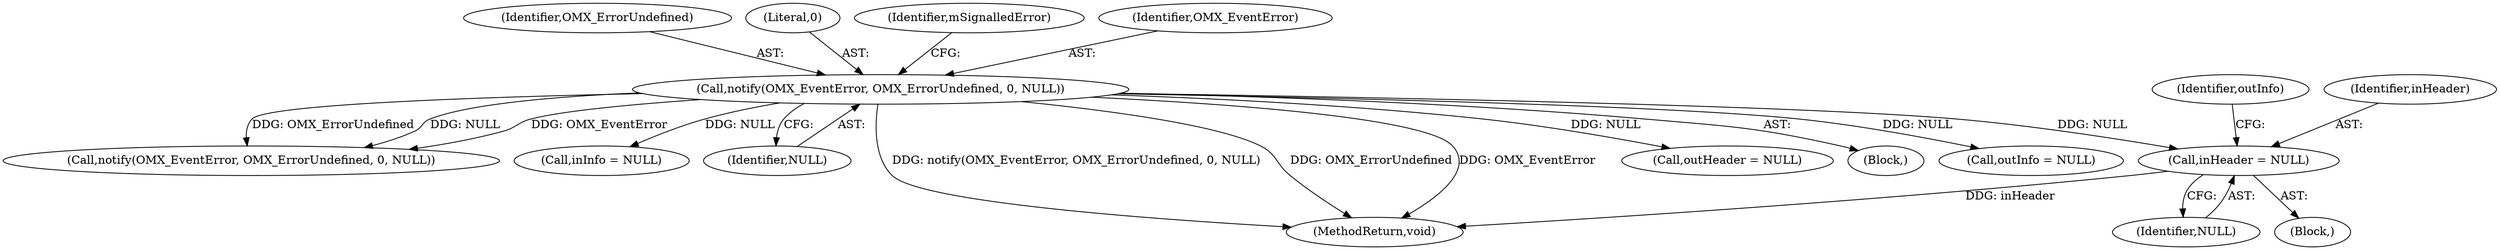 digraph "0_Android_7cea5cb64b83d690fe02bc210bbdf08f5a87636f@pointer" {
"1000306" [label="(Call,inHeader = NULL)"];
"1000195" [label="(Call,notify(OMX_EventError, OMX_ErrorUndefined, 0, NULL))"];
"1000197" [label="(Identifier,OMX_ErrorUndefined)"];
"1000195" [label="(Call,notify(OMX_EventError, OMX_ErrorUndefined, 0, NULL))"];
"1000198" [label="(Literal,0)"];
"1000201" [label="(Identifier,mSignalledError)"];
"1000316" [label="(Call,outInfo = NULL)"];
"1000223" [label="(Call,notify(OMX_EventError, OMX_ErrorUndefined, 0, NULL))"];
"1000311" [label="(Identifier,outInfo)"];
"1000301" [label="(Call,inInfo = NULL)"];
"1000199" [label="(Identifier,NULL)"];
"1000306" [label="(Call,inHeader = NULL)"];
"1000196" [label="(Identifier,OMX_EventError)"];
"1000324" [label="(MethodReturn,void)"];
"1000308" [label="(Identifier,NULL)"];
"1000321" [label="(Call,outHeader = NULL)"];
"1000189" [label="(Block,)"];
"1000307" [label="(Identifier,inHeader)"];
"1000124" [label="(Block,)"];
"1000306" -> "1000124"  [label="AST: "];
"1000306" -> "1000308"  [label="CFG: "];
"1000307" -> "1000306"  [label="AST: "];
"1000308" -> "1000306"  [label="AST: "];
"1000311" -> "1000306"  [label="CFG: "];
"1000306" -> "1000324"  [label="DDG: inHeader"];
"1000195" -> "1000306"  [label="DDG: NULL"];
"1000195" -> "1000189"  [label="AST: "];
"1000195" -> "1000199"  [label="CFG: "];
"1000196" -> "1000195"  [label="AST: "];
"1000197" -> "1000195"  [label="AST: "];
"1000198" -> "1000195"  [label="AST: "];
"1000199" -> "1000195"  [label="AST: "];
"1000201" -> "1000195"  [label="CFG: "];
"1000195" -> "1000324"  [label="DDG: notify(OMX_EventError, OMX_ErrorUndefined, 0, NULL)"];
"1000195" -> "1000324"  [label="DDG: OMX_ErrorUndefined"];
"1000195" -> "1000324"  [label="DDG: OMX_EventError"];
"1000195" -> "1000223"  [label="DDG: OMX_EventError"];
"1000195" -> "1000223"  [label="DDG: OMX_ErrorUndefined"];
"1000195" -> "1000223"  [label="DDG: NULL"];
"1000195" -> "1000301"  [label="DDG: NULL"];
"1000195" -> "1000316"  [label="DDG: NULL"];
"1000195" -> "1000321"  [label="DDG: NULL"];
}
